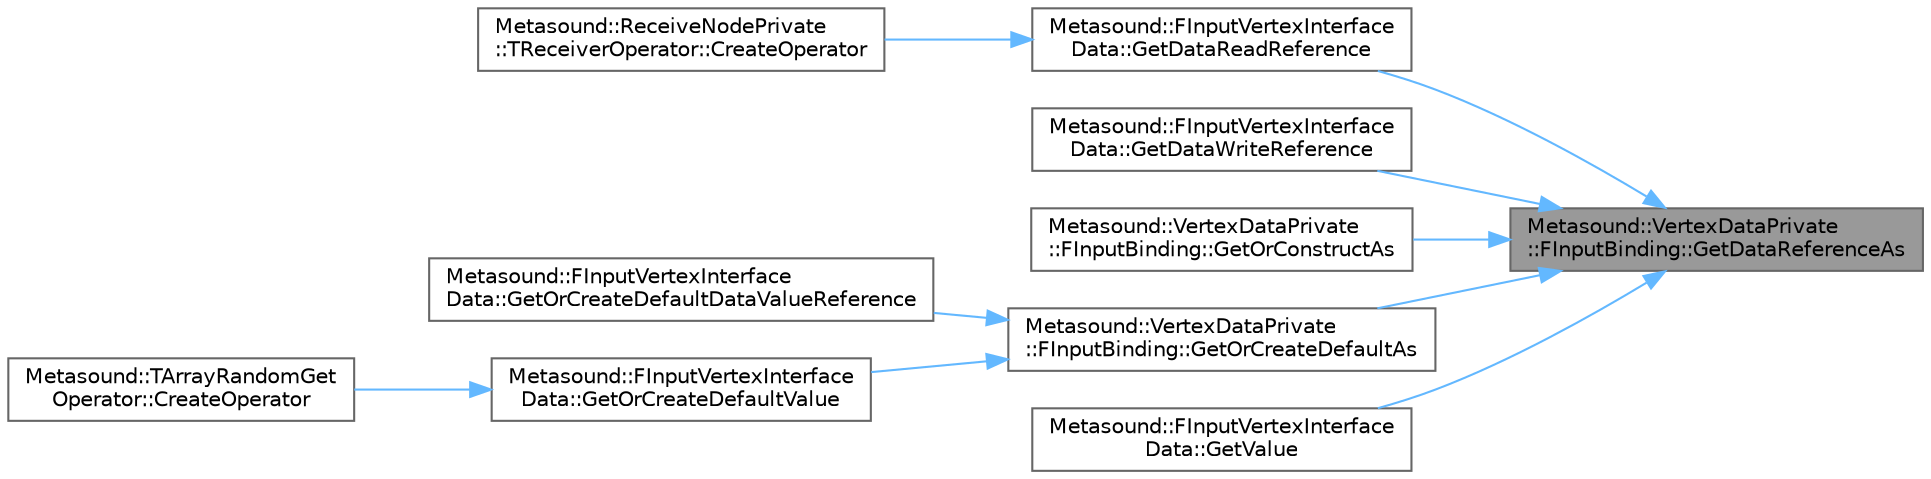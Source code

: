 digraph "Metasound::VertexDataPrivate::FInputBinding::GetDataReferenceAs"
{
 // INTERACTIVE_SVG=YES
 // LATEX_PDF_SIZE
  bgcolor="transparent";
  edge [fontname=Helvetica,fontsize=10,labelfontname=Helvetica,labelfontsize=10];
  node [fontname=Helvetica,fontsize=10,shape=box,height=0.2,width=0.4];
  rankdir="RL";
  Node1 [id="Node000001",label="Metasound::VertexDataPrivate\l::FInputBinding::GetDataReferenceAs",height=0.2,width=0.4,color="gray40", fillcolor="grey60", style="filled", fontcolor="black",tooltip=" "];
  Node1 -> Node2 [id="edge1_Node000001_Node000002",dir="back",color="steelblue1",style="solid",tooltip=" "];
  Node2 [id="Node000002",label="Metasound::FInputVertexInterface\lData::GetDataReadReference",height=0.2,width=0.4,color="grey40", fillcolor="white", style="filled",URL="$da/da4/classMetasound_1_1FInputVertexInterfaceData.html#afca8a576da358e616e574330eeac89be",tooltip="Get data read reference assuming data is bound and read or write accessible."];
  Node2 -> Node3 [id="edge2_Node000002_Node000003",dir="back",color="steelblue1",style="solid",tooltip=" "];
  Node3 [id="Node000003",label="Metasound::ReceiveNodePrivate\l::TReceiverOperator::CreateOperator",height=0.2,width=0.4,color="grey40", fillcolor="white", style="filled",URL="$de/dd9/classMetasound_1_1ReceiveNodePrivate_1_1TReceiverOperator.html#af5db01146fdfacd9cf35188a596be7f2",tooltip=" "];
  Node1 -> Node4 [id="edge3_Node000001_Node000004",dir="back",color="steelblue1",style="solid",tooltip=" "];
  Node4 [id="Node000004",label="Metasound::FInputVertexInterface\lData::GetDataWriteReference",height=0.2,width=0.4,color="grey40", fillcolor="white", style="filled",URL="$da/da4/classMetasound_1_1FInputVertexInterfaceData.html#a592243fbdd46e30fcbf594e6b4c6f970",tooltip="Get data write reference assuming data is bound and write accessible."];
  Node1 -> Node5 [id="edge4_Node000001_Node000005",dir="back",color="steelblue1",style="solid",tooltip=" "];
  Node5 [id="Node000005",label="Metasound::VertexDataPrivate\l::FInputBinding::GetOrConstructAs",height=0.2,width=0.4,color="grey40", fillcolor="white", style="filled",URL="$d3/d94/classMetasound_1_1VertexDataPrivate_1_1FInputBinding.html#a764477698ce38860beb7632395f76dec",tooltip=" "];
  Node1 -> Node6 [id="edge5_Node000001_Node000006",dir="back",color="steelblue1",style="solid",tooltip=" "];
  Node6 [id="Node000006",label="Metasound::VertexDataPrivate\l::FInputBinding::GetOrCreateDefaultAs",height=0.2,width=0.4,color="grey40", fillcolor="white", style="filled",URL="$d3/d94/classMetasound_1_1VertexDataPrivate_1_1FInputBinding.html#aa084374cf56c5cf0bb9611cc3bd85dba",tooltip=" "];
  Node6 -> Node7 [id="edge6_Node000006_Node000007",dir="back",color="steelblue1",style="solid",tooltip=" "];
  Node7 [id="Node000007",label="Metasound::FInputVertexInterface\lData::GetOrCreateDefaultDataValueReference",height=0.2,width=0.4,color="grey40", fillcolor="white", style="filled",URL="$da/da4/classMetasound_1_1FInputVertexInterfaceData.html#ad26f6c63a544c83aad5d3f68ce725e0a",tooltip="Gets the value of the bound data reference if it exists."];
  Node6 -> Node8 [id="edge7_Node000006_Node000008",dir="back",color="steelblue1",style="solid",tooltip=" "];
  Node8 [id="Node000008",label="Metasound::FInputVertexInterface\lData::GetOrCreateDefaultValue",height=0.2,width=0.4,color="grey40", fillcolor="white", style="filled",URL="$da/da4/classMetasound_1_1FInputVertexInterfaceData.html#a16ccf8b626286178847c237217a9f964",tooltip="Gets the value of the bound data reference if it exists."];
  Node8 -> Node9 [id="edge8_Node000008_Node000009",dir="back",color="steelblue1",style="solid",tooltip=" "];
  Node9 [id="Node000009",label="Metasound::TArrayRandomGet\lOperator::CreateOperator",height=0.2,width=0.4,color="grey40", fillcolor="white", style="filled",URL="$d5/d6e/classMetasound_1_1TArrayRandomGetOperator.html#ae559449a5f0585e054c9cdf1c328cc63",tooltip=" "];
  Node1 -> Node10 [id="edge9_Node000001_Node000010",dir="back",color="steelblue1",style="solid",tooltip=" "];
  Node10 [id="Node000010",label="Metasound::FInputVertexInterface\lData::GetValue",height=0.2,width=0.4,color="grey40", fillcolor="white", style="filled",URL="$da/da4/classMetasound_1_1FInputVertexInterfaceData.html#acf2b3a7744fafbcea47267376fb19fbb",tooltip="Returns the current value of a vertex."];
}
